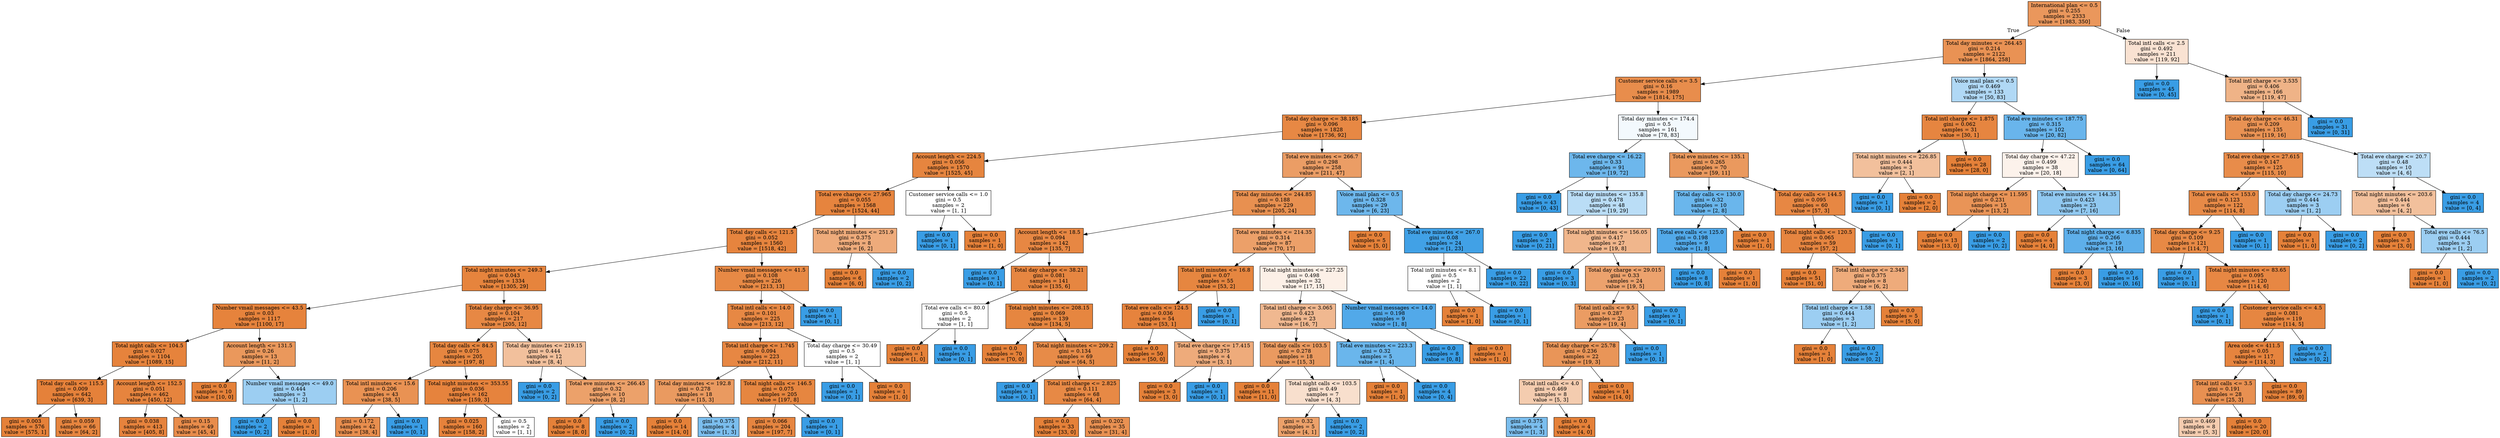 digraph Tree {
node [shape=box, style="filled", color="black"] ;
0 [label="International plan <= 0.5\ngini = 0.255\nsamples = 2333\nvalue = [1983, 350]", fillcolor="#e58139d2"] ;
1 [label="Total day minutes <= 264.45\ngini = 0.214\nsamples = 2122\nvalue = [1864, 258]", fillcolor="#e58139dc"] ;
0 -> 1 [labeldistance=2.5, labelangle=45, headlabel="True"] ;
2 [label="Customer service calls <= 3.5\ngini = 0.16\nsamples = 1989\nvalue = [1814, 175]", fillcolor="#e58139e6"] ;
1 -> 2 ;
3 [label="Total day charge <= 38.185\ngini = 0.096\nsamples = 1828\nvalue = [1736, 92]", fillcolor="#e58139f1"] ;
2 -> 3 ;
4 [label="Account length <= 224.5\ngini = 0.056\nsamples = 1570\nvalue = [1525, 45]", fillcolor="#e58139f7"] ;
3 -> 4 ;
5 [label="Total eve charge <= 27.965\ngini = 0.055\nsamples = 1568\nvalue = [1524, 44]", fillcolor="#e58139f8"] ;
4 -> 5 ;
6 [label="Total day calls <= 121.5\ngini = 0.052\nsamples = 1560\nvalue = [1518, 42]", fillcolor="#e58139f8"] ;
5 -> 6 ;
7 [label="Total night minutes <= 249.3\ngini = 0.043\nsamples = 1334\nvalue = [1305, 29]", fillcolor="#e58139f9"] ;
6 -> 7 ;
8 [label="Number vmail messages <= 43.5\ngini = 0.03\nsamples = 1117\nvalue = [1100, 17]", fillcolor="#e58139fb"] ;
7 -> 8 ;
9 [label="Total night calls <= 104.5\ngini = 0.027\nsamples = 1104\nvalue = [1089, 15]", fillcolor="#e58139fb"] ;
8 -> 9 ;
10 [label="Total day calls <= 115.5\ngini = 0.009\nsamples = 642\nvalue = [639, 3]", fillcolor="#e58139fe"] ;
9 -> 10 ;
11 [label="gini = 0.003\nsamples = 576\nvalue = [575, 1]", fillcolor="#e58139ff"] ;
10 -> 11 ;
12 [label="gini = 0.059\nsamples = 66\nvalue = [64, 2]", fillcolor="#e58139f7"] ;
10 -> 12 ;
13 [label="Account length <= 152.5\ngini = 0.051\nsamples = 462\nvalue = [450, 12]", fillcolor="#e58139f8"] ;
9 -> 13 ;
14 [label="gini = 0.038\nsamples = 413\nvalue = [405, 8]", fillcolor="#e58139fa"] ;
13 -> 14 ;
15 [label="gini = 0.15\nsamples = 49\nvalue = [45, 4]", fillcolor="#e58139e8"] ;
13 -> 15 ;
16 [label="Account length <= 131.5\ngini = 0.26\nsamples = 13\nvalue = [11, 2]", fillcolor="#e58139d1"] ;
8 -> 16 ;
17 [label="gini = 0.0\nsamples = 10\nvalue = [10, 0]", fillcolor="#e58139ff"] ;
16 -> 17 ;
18 [label="Number vmail messages <= 49.0\ngini = 0.444\nsamples = 3\nvalue = [1, 2]", fillcolor="#399de57f"] ;
16 -> 18 ;
19 [label="gini = 0.0\nsamples = 2\nvalue = [0, 2]", fillcolor="#399de5ff"] ;
18 -> 19 ;
20 [label="gini = 0.0\nsamples = 1\nvalue = [1, 0]", fillcolor="#e58139ff"] ;
18 -> 20 ;
21 [label="Total day charge <= 36.95\ngini = 0.104\nsamples = 217\nvalue = [205, 12]", fillcolor="#e58139f0"] ;
7 -> 21 ;
22 [label="Total day calls <= 84.5\ngini = 0.075\nsamples = 205\nvalue = [197, 8]", fillcolor="#e58139f5"] ;
21 -> 22 ;
23 [label="Total intl minutes <= 15.6\ngini = 0.206\nsamples = 43\nvalue = [38, 5]", fillcolor="#e58139dd"] ;
22 -> 23 ;
24 [label="gini = 0.172\nsamples = 42\nvalue = [38, 4]", fillcolor="#e58139e4"] ;
23 -> 24 ;
25 [label="gini = 0.0\nsamples = 1\nvalue = [0, 1]", fillcolor="#399de5ff"] ;
23 -> 25 ;
26 [label="Total night minutes <= 353.55\ngini = 0.036\nsamples = 162\nvalue = [159, 3]", fillcolor="#e58139fa"] ;
22 -> 26 ;
27 [label="gini = 0.025\nsamples = 160\nvalue = [158, 2]", fillcolor="#e58139fc"] ;
26 -> 27 ;
28 [label="gini = 0.5\nsamples = 2\nvalue = [1, 1]", fillcolor="#e5813900"] ;
26 -> 28 ;
29 [label="Total day minutes <= 219.15\ngini = 0.444\nsamples = 12\nvalue = [8, 4]", fillcolor="#e581397f"] ;
21 -> 29 ;
30 [label="gini = 0.0\nsamples = 2\nvalue = [0, 2]", fillcolor="#399de5ff"] ;
29 -> 30 ;
31 [label="Total eve minutes <= 266.45\ngini = 0.32\nsamples = 10\nvalue = [8, 2]", fillcolor="#e58139bf"] ;
29 -> 31 ;
32 [label="gini = 0.0\nsamples = 8\nvalue = [8, 0]", fillcolor="#e58139ff"] ;
31 -> 32 ;
33 [label="gini = 0.0\nsamples = 2\nvalue = [0, 2]", fillcolor="#399de5ff"] ;
31 -> 33 ;
34 [label="Number vmail messages <= 41.5\ngini = 0.108\nsamples = 226\nvalue = [213, 13]", fillcolor="#e58139ef"] ;
6 -> 34 ;
35 [label="Total intl calls <= 14.0\ngini = 0.101\nsamples = 225\nvalue = [213, 12]", fillcolor="#e58139f1"] ;
34 -> 35 ;
36 [label="Total intl charge <= 1.745\ngini = 0.094\nsamples = 223\nvalue = [212, 11]", fillcolor="#e58139f2"] ;
35 -> 36 ;
37 [label="Total day minutes <= 192.8\ngini = 0.278\nsamples = 18\nvalue = [15, 3]", fillcolor="#e58139cc"] ;
36 -> 37 ;
38 [label="gini = 0.0\nsamples = 14\nvalue = [14, 0]", fillcolor="#e58139ff"] ;
37 -> 38 ;
39 [label="gini = 0.375\nsamples = 4\nvalue = [1, 3]", fillcolor="#399de5aa"] ;
37 -> 39 ;
40 [label="Total night calls <= 146.5\ngini = 0.075\nsamples = 205\nvalue = [197, 8]", fillcolor="#e58139f5"] ;
36 -> 40 ;
41 [label="gini = 0.066\nsamples = 204\nvalue = [197, 7]", fillcolor="#e58139f6"] ;
40 -> 41 ;
42 [label="gini = 0.0\nsamples = 1\nvalue = [0, 1]", fillcolor="#399de5ff"] ;
40 -> 42 ;
43 [label="Total day charge <= 30.49\ngini = 0.5\nsamples = 2\nvalue = [1, 1]", fillcolor="#e5813900"] ;
35 -> 43 ;
44 [label="gini = 0.0\nsamples = 1\nvalue = [0, 1]", fillcolor="#399de5ff"] ;
43 -> 44 ;
45 [label="gini = 0.0\nsamples = 1\nvalue = [1, 0]", fillcolor="#e58139ff"] ;
43 -> 45 ;
46 [label="gini = 0.0\nsamples = 1\nvalue = [0, 1]", fillcolor="#399de5ff"] ;
34 -> 46 ;
47 [label="Total night minutes <= 251.9\ngini = 0.375\nsamples = 8\nvalue = [6, 2]", fillcolor="#e58139aa"] ;
5 -> 47 ;
48 [label="gini = 0.0\nsamples = 6\nvalue = [6, 0]", fillcolor="#e58139ff"] ;
47 -> 48 ;
49 [label="gini = 0.0\nsamples = 2\nvalue = [0, 2]", fillcolor="#399de5ff"] ;
47 -> 49 ;
50 [label="Customer service calls <= 1.0\ngini = 0.5\nsamples = 2\nvalue = [1, 1]", fillcolor="#e5813900"] ;
4 -> 50 ;
51 [label="gini = 0.0\nsamples = 1\nvalue = [0, 1]", fillcolor="#399de5ff"] ;
50 -> 51 ;
52 [label="gini = 0.0\nsamples = 1\nvalue = [1, 0]", fillcolor="#e58139ff"] ;
50 -> 52 ;
53 [label="Total eve minutes <= 266.7\ngini = 0.298\nsamples = 258\nvalue = [211, 47]", fillcolor="#e58139c6"] ;
3 -> 53 ;
54 [label="Total day minutes <= 244.85\ngini = 0.188\nsamples = 229\nvalue = [205, 24]", fillcolor="#e58139e1"] ;
53 -> 54 ;
55 [label="Account length <= 18.5\ngini = 0.094\nsamples = 142\nvalue = [135, 7]", fillcolor="#e58139f2"] ;
54 -> 55 ;
56 [label="gini = 0.0\nsamples = 1\nvalue = [0, 1]", fillcolor="#399de5ff"] ;
55 -> 56 ;
57 [label="Total day charge <= 38.21\ngini = 0.081\nsamples = 141\nvalue = [135, 6]", fillcolor="#e58139f4"] ;
55 -> 57 ;
58 [label="Total eve calls <= 80.0\ngini = 0.5\nsamples = 2\nvalue = [1, 1]", fillcolor="#e5813900"] ;
57 -> 58 ;
59 [label="gini = 0.0\nsamples = 1\nvalue = [1, 0]", fillcolor="#e58139ff"] ;
58 -> 59 ;
60 [label="gini = 0.0\nsamples = 1\nvalue = [0, 1]", fillcolor="#399de5ff"] ;
58 -> 60 ;
61 [label="Total night minutes <= 208.15\ngini = 0.069\nsamples = 139\nvalue = [134, 5]", fillcolor="#e58139f5"] ;
57 -> 61 ;
62 [label="gini = 0.0\nsamples = 70\nvalue = [70, 0]", fillcolor="#e58139ff"] ;
61 -> 62 ;
63 [label="Total night minutes <= 209.2\ngini = 0.134\nsamples = 69\nvalue = [64, 5]", fillcolor="#e58139eb"] ;
61 -> 63 ;
64 [label="gini = 0.0\nsamples = 1\nvalue = [0, 1]", fillcolor="#399de5ff"] ;
63 -> 64 ;
65 [label="Total intl charge <= 2.825\ngini = 0.111\nsamples = 68\nvalue = [64, 4]", fillcolor="#e58139ef"] ;
63 -> 65 ;
66 [label="gini = 0.0\nsamples = 33\nvalue = [33, 0]", fillcolor="#e58139ff"] ;
65 -> 66 ;
67 [label="gini = 0.202\nsamples = 35\nvalue = [31, 4]", fillcolor="#e58139de"] ;
65 -> 67 ;
68 [label="Total eve minutes <= 214.35\ngini = 0.314\nsamples = 87\nvalue = [70, 17]", fillcolor="#e58139c1"] ;
54 -> 68 ;
69 [label="Total intl minutes <= 16.8\ngini = 0.07\nsamples = 55\nvalue = [53, 2]", fillcolor="#e58139f5"] ;
68 -> 69 ;
70 [label="Total eve calls <= 124.5\ngini = 0.036\nsamples = 54\nvalue = [53, 1]", fillcolor="#e58139fa"] ;
69 -> 70 ;
71 [label="gini = 0.0\nsamples = 50\nvalue = [50, 0]", fillcolor="#e58139ff"] ;
70 -> 71 ;
72 [label="Total eve charge <= 17.415\ngini = 0.375\nsamples = 4\nvalue = [3, 1]", fillcolor="#e58139aa"] ;
70 -> 72 ;
73 [label="gini = 0.0\nsamples = 3\nvalue = [3, 0]", fillcolor="#e58139ff"] ;
72 -> 73 ;
74 [label="gini = 0.0\nsamples = 1\nvalue = [0, 1]", fillcolor="#399de5ff"] ;
72 -> 74 ;
75 [label="gini = 0.0\nsamples = 1\nvalue = [0, 1]", fillcolor="#399de5ff"] ;
69 -> 75 ;
76 [label="Total night minutes <= 227.25\ngini = 0.498\nsamples = 32\nvalue = [17, 15]", fillcolor="#e581391e"] ;
68 -> 76 ;
77 [label="Total intl charge <= 3.065\ngini = 0.423\nsamples = 23\nvalue = [16, 7]", fillcolor="#e581398f"] ;
76 -> 77 ;
78 [label="Total day calls <= 103.5\ngini = 0.278\nsamples = 18\nvalue = [15, 3]", fillcolor="#e58139cc"] ;
77 -> 78 ;
79 [label="gini = 0.0\nsamples = 11\nvalue = [11, 0]", fillcolor="#e58139ff"] ;
78 -> 79 ;
80 [label="Total night calls <= 103.5\ngini = 0.49\nsamples = 7\nvalue = [4, 3]", fillcolor="#e5813940"] ;
78 -> 80 ;
81 [label="gini = 0.32\nsamples = 5\nvalue = [4, 1]", fillcolor="#e58139bf"] ;
80 -> 81 ;
82 [label="gini = 0.0\nsamples = 2\nvalue = [0, 2]", fillcolor="#399de5ff"] ;
80 -> 82 ;
83 [label="Total eve minutes <= 223.3\ngini = 0.32\nsamples = 5\nvalue = [1, 4]", fillcolor="#399de5bf"] ;
77 -> 83 ;
84 [label="gini = 0.0\nsamples = 1\nvalue = [1, 0]", fillcolor="#e58139ff"] ;
83 -> 84 ;
85 [label="gini = 0.0\nsamples = 4\nvalue = [0, 4]", fillcolor="#399de5ff"] ;
83 -> 85 ;
86 [label="Number vmail messages <= 14.0\ngini = 0.198\nsamples = 9\nvalue = [1, 8]", fillcolor="#399de5df"] ;
76 -> 86 ;
87 [label="gini = 0.0\nsamples = 8\nvalue = [0, 8]", fillcolor="#399de5ff"] ;
86 -> 87 ;
88 [label="gini = 0.0\nsamples = 1\nvalue = [1, 0]", fillcolor="#e58139ff"] ;
86 -> 88 ;
89 [label="Voice mail plan <= 0.5\ngini = 0.328\nsamples = 29\nvalue = [6, 23]", fillcolor="#399de5bc"] ;
53 -> 89 ;
90 [label="gini = 0.0\nsamples = 5\nvalue = [5, 0]", fillcolor="#e58139ff"] ;
89 -> 90 ;
91 [label="Total eve minutes <= 267.0\ngini = 0.08\nsamples = 24\nvalue = [1, 23]", fillcolor="#399de5f4"] ;
89 -> 91 ;
92 [label="Total intl minutes <= 8.1\ngini = 0.5\nsamples = 2\nvalue = [1, 1]", fillcolor="#e5813900"] ;
91 -> 92 ;
93 [label="gini = 0.0\nsamples = 1\nvalue = [1, 0]", fillcolor="#e58139ff"] ;
92 -> 93 ;
94 [label="gini = 0.0\nsamples = 1\nvalue = [0, 1]", fillcolor="#399de5ff"] ;
92 -> 94 ;
95 [label="gini = 0.0\nsamples = 22\nvalue = [0, 22]", fillcolor="#399de5ff"] ;
91 -> 95 ;
96 [label="Total day minutes <= 174.4\ngini = 0.5\nsamples = 161\nvalue = [78, 83]", fillcolor="#399de50f"] ;
2 -> 96 ;
97 [label="Total eve charge <= 16.22\ngini = 0.33\nsamples = 91\nvalue = [19, 72]", fillcolor="#399de5bc"] ;
96 -> 97 ;
98 [label="gini = 0.0\nsamples = 43\nvalue = [0, 43]", fillcolor="#399de5ff"] ;
97 -> 98 ;
99 [label="Total day minutes <= 135.8\ngini = 0.478\nsamples = 48\nvalue = [19, 29]", fillcolor="#399de558"] ;
97 -> 99 ;
100 [label="gini = 0.0\nsamples = 21\nvalue = [0, 21]", fillcolor="#399de5ff"] ;
99 -> 100 ;
101 [label="Total night minutes <= 156.05\ngini = 0.417\nsamples = 27\nvalue = [19, 8]", fillcolor="#e5813994"] ;
99 -> 101 ;
102 [label="gini = 0.0\nsamples = 3\nvalue = [0, 3]", fillcolor="#399de5ff"] ;
101 -> 102 ;
103 [label="Total day charge <= 29.015\ngini = 0.33\nsamples = 24\nvalue = [19, 5]", fillcolor="#e58139bc"] ;
101 -> 103 ;
104 [label="Total intl calls <= 9.5\ngini = 0.287\nsamples = 23\nvalue = [19, 4]", fillcolor="#e58139c9"] ;
103 -> 104 ;
105 [label="Total day charge <= 25.78\ngini = 0.236\nsamples = 22\nvalue = [19, 3]", fillcolor="#e58139d7"] ;
104 -> 105 ;
106 [label="Total intl calls <= 4.0\ngini = 0.469\nsamples = 8\nvalue = [5, 3]", fillcolor="#e5813966"] ;
105 -> 106 ;
107 [label="gini = 0.375\nsamples = 4\nvalue = [1, 3]", fillcolor="#399de5aa"] ;
106 -> 107 ;
108 [label="gini = 0.0\nsamples = 4\nvalue = [4, 0]", fillcolor="#e58139ff"] ;
106 -> 108 ;
109 [label="gini = 0.0\nsamples = 14\nvalue = [14, 0]", fillcolor="#e58139ff"] ;
105 -> 109 ;
110 [label="gini = 0.0\nsamples = 1\nvalue = [0, 1]", fillcolor="#399de5ff"] ;
104 -> 110 ;
111 [label="gini = 0.0\nsamples = 1\nvalue = [0, 1]", fillcolor="#399de5ff"] ;
103 -> 111 ;
112 [label="Total eve minutes <= 135.1\ngini = 0.265\nsamples = 70\nvalue = [59, 11]", fillcolor="#e58139cf"] ;
96 -> 112 ;
113 [label="Total day calls <= 130.0\ngini = 0.32\nsamples = 10\nvalue = [2, 8]", fillcolor="#399de5bf"] ;
112 -> 113 ;
114 [label="Total eve calls <= 125.0\ngini = 0.198\nsamples = 9\nvalue = [1, 8]", fillcolor="#399de5df"] ;
113 -> 114 ;
115 [label="gini = 0.0\nsamples = 8\nvalue = [0, 8]", fillcolor="#399de5ff"] ;
114 -> 115 ;
116 [label="gini = 0.0\nsamples = 1\nvalue = [1, 0]", fillcolor="#e58139ff"] ;
114 -> 116 ;
117 [label="gini = 0.0\nsamples = 1\nvalue = [1, 0]", fillcolor="#e58139ff"] ;
113 -> 117 ;
118 [label="Total day calls <= 144.5\ngini = 0.095\nsamples = 60\nvalue = [57, 3]", fillcolor="#e58139f2"] ;
112 -> 118 ;
119 [label="Total night calls <= 120.5\ngini = 0.065\nsamples = 59\nvalue = [57, 2]", fillcolor="#e58139f6"] ;
118 -> 119 ;
120 [label="gini = 0.0\nsamples = 51\nvalue = [51, 0]", fillcolor="#e58139ff"] ;
119 -> 120 ;
121 [label="Total intl charge <= 2.345\ngini = 0.375\nsamples = 8\nvalue = [6, 2]", fillcolor="#e58139aa"] ;
119 -> 121 ;
122 [label="Total intl charge <= 1.58\ngini = 0.444\nsamples = 3\nvalue = [1, 2]", fillcolor="#399de57f"] ;
121 -> 122 ;
123 [label="gini = 0.0\nsamples = 1\nvalue = [1, 0]", fillcolor="#e58139ff"] ;
122 -> 123 ;
124 [label="gini = 0.0\nsamples = 2\nvalue = [0, 2]", fillcolor="#399de5ff"] ;
122 -> 124 ;
125 [label="gini = 0.0\nsamples = 5\nvalue = [5, 0]", fillcolor="#e58139ff"] ;
121 -> 125 ;
126 [label="gini = 0.0\nsamples = 1\nvalue = [0, 1]", fillcolor="#399de5ff"] ;
118 -> 126 ;
127 [label="Voice mail plan <= 0.5\ngini = 0.469\nsamples = 133\nvalue = [50, 83]", fillcolor="#399de565"] ;
1 -> 127 ;
128 [label="Total intl charge <= 1.875\ngini = 0.062\nsamples = 31\nvalue = [30, 1]", fillcolor="#e58139f6"] ;
127 -> 128 ;
129 [label="Total night minutes <= 226.85\ngini = 0.444\nsamples = 3\nvalue = [2, 1]", fillcolor="#e581397f"] ;
128 -> 129 ;
130 [label="gini = 0.0\nsamples = 1\nvalue = [0, 1]", fillcolor="#399de5ff"] ;
129 -> 130 ;
131 [label="gini = 0.0\nsamples = 2\nvalue = [2, 0]", fillcolor="#e58139ff"] ;
129 -> 131 ;
132 [label="gini = 0.0\nsamples = 28\nvalue = [28, 0]", fillcolor="#e58139ff"] ;
128 -> 132 ;
133 [label="Total eve minutes <= 187.75\ngini = 0.315\nsamples = 102\nvalue = [20, 82]", fillcolor="#399de5c1"] ;
127 -> 133 ;
134 [label="Total day charge <= 47.22\ngini = 0.499\nsamples = 38\nvalue = [20, 18]", fillcolor="#e5813919"] ;
133 -> 134 ;
135 [label="Total night charge <= 11.595\ngini = 0.231\nsamples = 15\nvalue = [13, 2]", fillcolor="#e58139d8"] ;
134 -> 135 ;
136 [label="gini = 0.0\nsamples = 13\nvalue = [13, 0]", fillcolor="#e58139ff"] ;
135 -> 136 ;
137 [label="gini = 0.0\nsamples = 2\nvalue = [0, 2]", fillcolor="#399de5ff"] ;
135 -> 137 ;
138 [label="Total eve minutes <= 144.35\ngini = 0.423\nsamples = 23\nvalue = [7, 16]", fillcolor="#399de58f"] ;
134 -> 138 ;
139 [label="gini = 0.0\nsamples = 4\nvalue = [4, 0]", fillcolor="#e58139ff"] ;
138 -> 139 ;
140 [label="Total night charge <= 6.835\ngini = 0.266\nsamples = 19\nvalue = [3, 16]", fillcolor="#399de5cf"] ;
138 -> 140 ;
141 [label="gini = 0.0\nsamples = 3\nvalue = [3, 0]", fillcolor="#e58139ff"] ;
140 -> 141 ;
142 [label="gini = 0.0\nsamples = 16\nvalue = [0, 16]", fillcolor="#399de5ff"] ;
140 -> 142 ;
143 [label="gini = 0.0\nsamples = 64\nvalue = [0, 64]", fillcolor="#399de5ff"] ;
133 -> 143 ;
144 [label="Total intl calls <= 2.5\ngini = 0.492\nsamples = 211\nvalue = [119, 92]", fillcolor="#e581393a"] ;
0 -> 144 [labeldistance=2.5, labelangle=-45, headlabel="False"] ;
145 [label="gini = 0.0\nsamples = 45\nvalue = [0, 45]", fillcolor="#399de5ff"] ;
144 -> 145 ;
146 [label="Total intl charge <= 3.535\ngini = 0.406\nsamples = 166\nvalue = [119, 47]", fillcolor="#e581399a"] ;
144 -> 146 ;
147 [label="Total day charge <= 46.31\ngini = 0.209\nsamples = 135\nvalue = [119, 16]", fillcolor="#e58139dd"] ;
146 -> 147 ;
148 [label="Total eve charge <= 27.615\ngini = 0.147\nsamples = 125\nvalue = [115, 10]", fillcolor="#e58139e9"] ;
147 -> 148 ;
149 [label="Total eve calls <= 153.0\ngini = 0.123\nsamples = 122\nvalue = [114, 8]", fillcolor="#e58139ed"] ;
148 -> 149 ;
150 [label="Total day charge <= 9.25\ngini = 0.109\nsamples = 121\nvalue = [114, 7]", fillcolor="#e58139ef"] ;
149 -> 150 ;
151 [label="gini = 0.0\nsamples = 1\nvalue = [0, 1]", fillcolor="#399de5ff"] ;
150 -> 151 ;
152 [label="Total night minutes <= 83.65\ngini = 0.095\nsamples = 120\nvalue = [114, 6]", fillcolor="#e58139f2"] ;
150 -> 152 ;
153 [label="gini = 0.0\nsamples = 1\nvalue = [0, 1]", fillcolor="#399de5ff"] ;
152 -> 153 ;
154 [label="Customer service calls <= 4.5\ngini = 0.081\nsamples = 119\nvalue = [114, 5]", fillcolor="#e58139f4"] ;
152 -> 154 ;
155 [label="Area code <= 411.5\ngini = 0.05\nsamples = 117\nvalue = [114, 3]", fillcolor="#e58139f8"] ;
154 -> 155 ;
156 [label="Total intl calls <= 3.5\ngini = 0.191\nsamples = 28\nvalue = [25, 3]", fillcolor="#e58139e0"] ;
155 -> 156 ;
157 [label="gini = 0.469\nsamples = 8\nvalue = [5, 3]", fillcolor="#e5813966"] ;
156 -> 157 ;
158 [label="gini = 0.0\nsamples = 20\nvalue = [20, 0]", fillcolor="#e58139ff"] ;
156 -> 158 ;
159 [label="gini = 0.0\nsamples = 89\nvalue = [89, 0]", fillcolor="#e58139ff"] ;
155 -> 159 ;
160 [label="gini = 0.0\nsamples = 2\nvalue = [0, 2]", fillcolor="#399de5ff"] ;
154 -> 160 ;
161 [label="gini = 0.0\nsamples = 1\nvalue = [0, 1]", fillcolor="#399de5ff"] ;
149 -> 161 ;
162 [label="Total day charge <= 24.73\ngini = 0.444\nsamples = 3\nvalue = [1, 2]", fillcolor="#399de57f"] ;
148 -> 162 ;
163 [label="gini = 0.0\nsamples = 1\nvalue = [1, 0]", fillcolor="#e58139ff"] ;
162 -> 163 ;
164 [label="gini = 0.0\nsamples = 2\nvalue = [0, 2]", fillcolor="#399de5ff"] ;
162 -> 164 ;
165 [label="Total eve charge <= 20.7\ngini = 0.48\nsamples = 10\nvalue = [4, 6]", fillcolor="#399de555"] ;
147 -> 165 ;
166 [label="Total night minutes <= 203.6\ngini = 0.444\nsamples = 6\nvalue = [4, 2]", fillcolor="#e581397f"] ;
165 -> 166 ;
167 [label="gini = 0.0\nsamples = 3\nvalue = [3, 0]", fillcolor="#e58139ff"] ;
166 -> 167 ;
168 [label="Total eve calls <= 76.5\ngini = 0.444\nsamples = 3\nvalue = [1, 2]", fillcolor="#399de57f"] ;
166 -> 168 ;
169 [label="gini = 0.0\nsamples = 1\nvalue = [1, 0]", fillcolor="#e58139ff"] ;
168 -> 169 ;
170 [label="gini = 0.0\nsamples = 2\nvalue = [0, 2]", fillcolor="#399de5ff"] ;
168 -> 170 ;
171 [label="gini = 0.0\nsamples = 4\nvalue = [0, 4]", fillcolor="#399de5ff"] ;
165 -> 171 ;
172 [label="gini = 0.0\nsamples = 31\nvalue = [0, 31]", fillcolor="#399de5ff"] ;
146 -> 172 ;
}